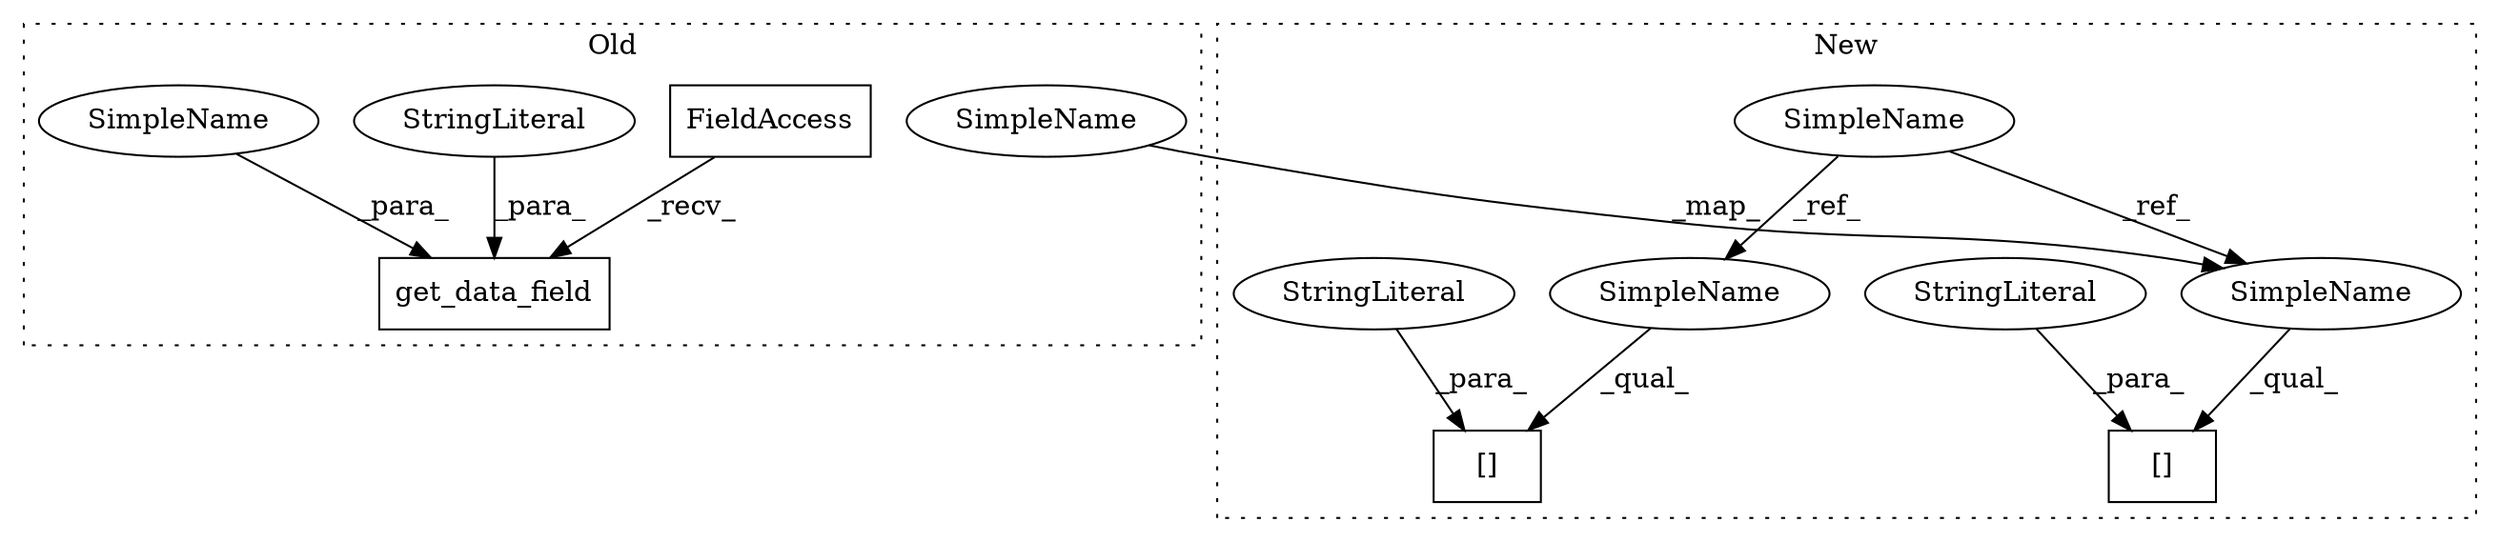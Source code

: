 digraph G {
subgraph cluster0 {
1 [label="get_data_field" a="32" s="2773,2805" l="15,1" shape="box"];
5 [label="FieldAccess" a="22" s="2759" l="13" shape="box"];
7 [label="StringLiteral" a="45" s="2797" l="8" shape="ellipse"];
11 [label="SimpleName" a="42" s="2788" l="8" shape="ellipse"];
12 [label="SimpleName" a="42" s="2210" l="8" shape="ellipse"];
label = "Old";
style="dotted";
}
subgraph cluster1 {
2 [label="[]" a="2" s="2061,2078" l="9,1" shape="box"];
3 [label="SimpleName" a="42" s="1398" l="8" shape="ellipse"];
4 [label="[]" a="2" s="2606,2623" l="9,1" shape="box"];
6 [label="StringLiteral" a="45" s="2070" l="8" shape="ellipse"];
8 [label="StringLiteral" a="45" s="2615" l="8" shape="ellipse"];
9 [label="SimpleName" a="42" s="2061" l="8" shape="ellipse"];
10 [label="SimpleName" a="42" s="2606" l="8" shape="ellipse"];
label = "New";
style="dotted";
}
3 -> 9 [label="_ref_"];
3 -> 10 [label="_ref_"];
5 -> 1 [label="_recv_"];
6 -> 2 [label="_para_"];
7 -> 1 [label="_para_"];
8 -> 4 [label="_para_"];
9 -> 2 [label="_qual_"];
10 -> 4 [label="_qual_"];
11 -> 1 [label="_para_"];
12 -> 9 [label="_map_"];
}